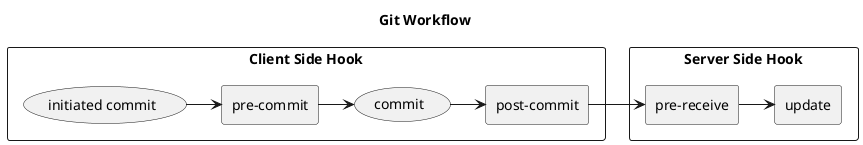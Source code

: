 @startuml

title Git Workflow

Rectangle "Client Side Hook" as csh {
    (initiated commit) as icommit
    Rectangle "pre-commit" as precommit
    (commit)
    Rectangle "post-commit" as postcommit
}

 
Rectangle "Server Side Hook" as ssh {
    Rectangle "pre-receive" as prereceive
    
    Rectangle "update" as update
} 

icommit -> precommit
precommit -> commit

commit -> postcommit
postcommit -left-> prereceive
prereceive -> update

'csh .right. ssh

@enduml